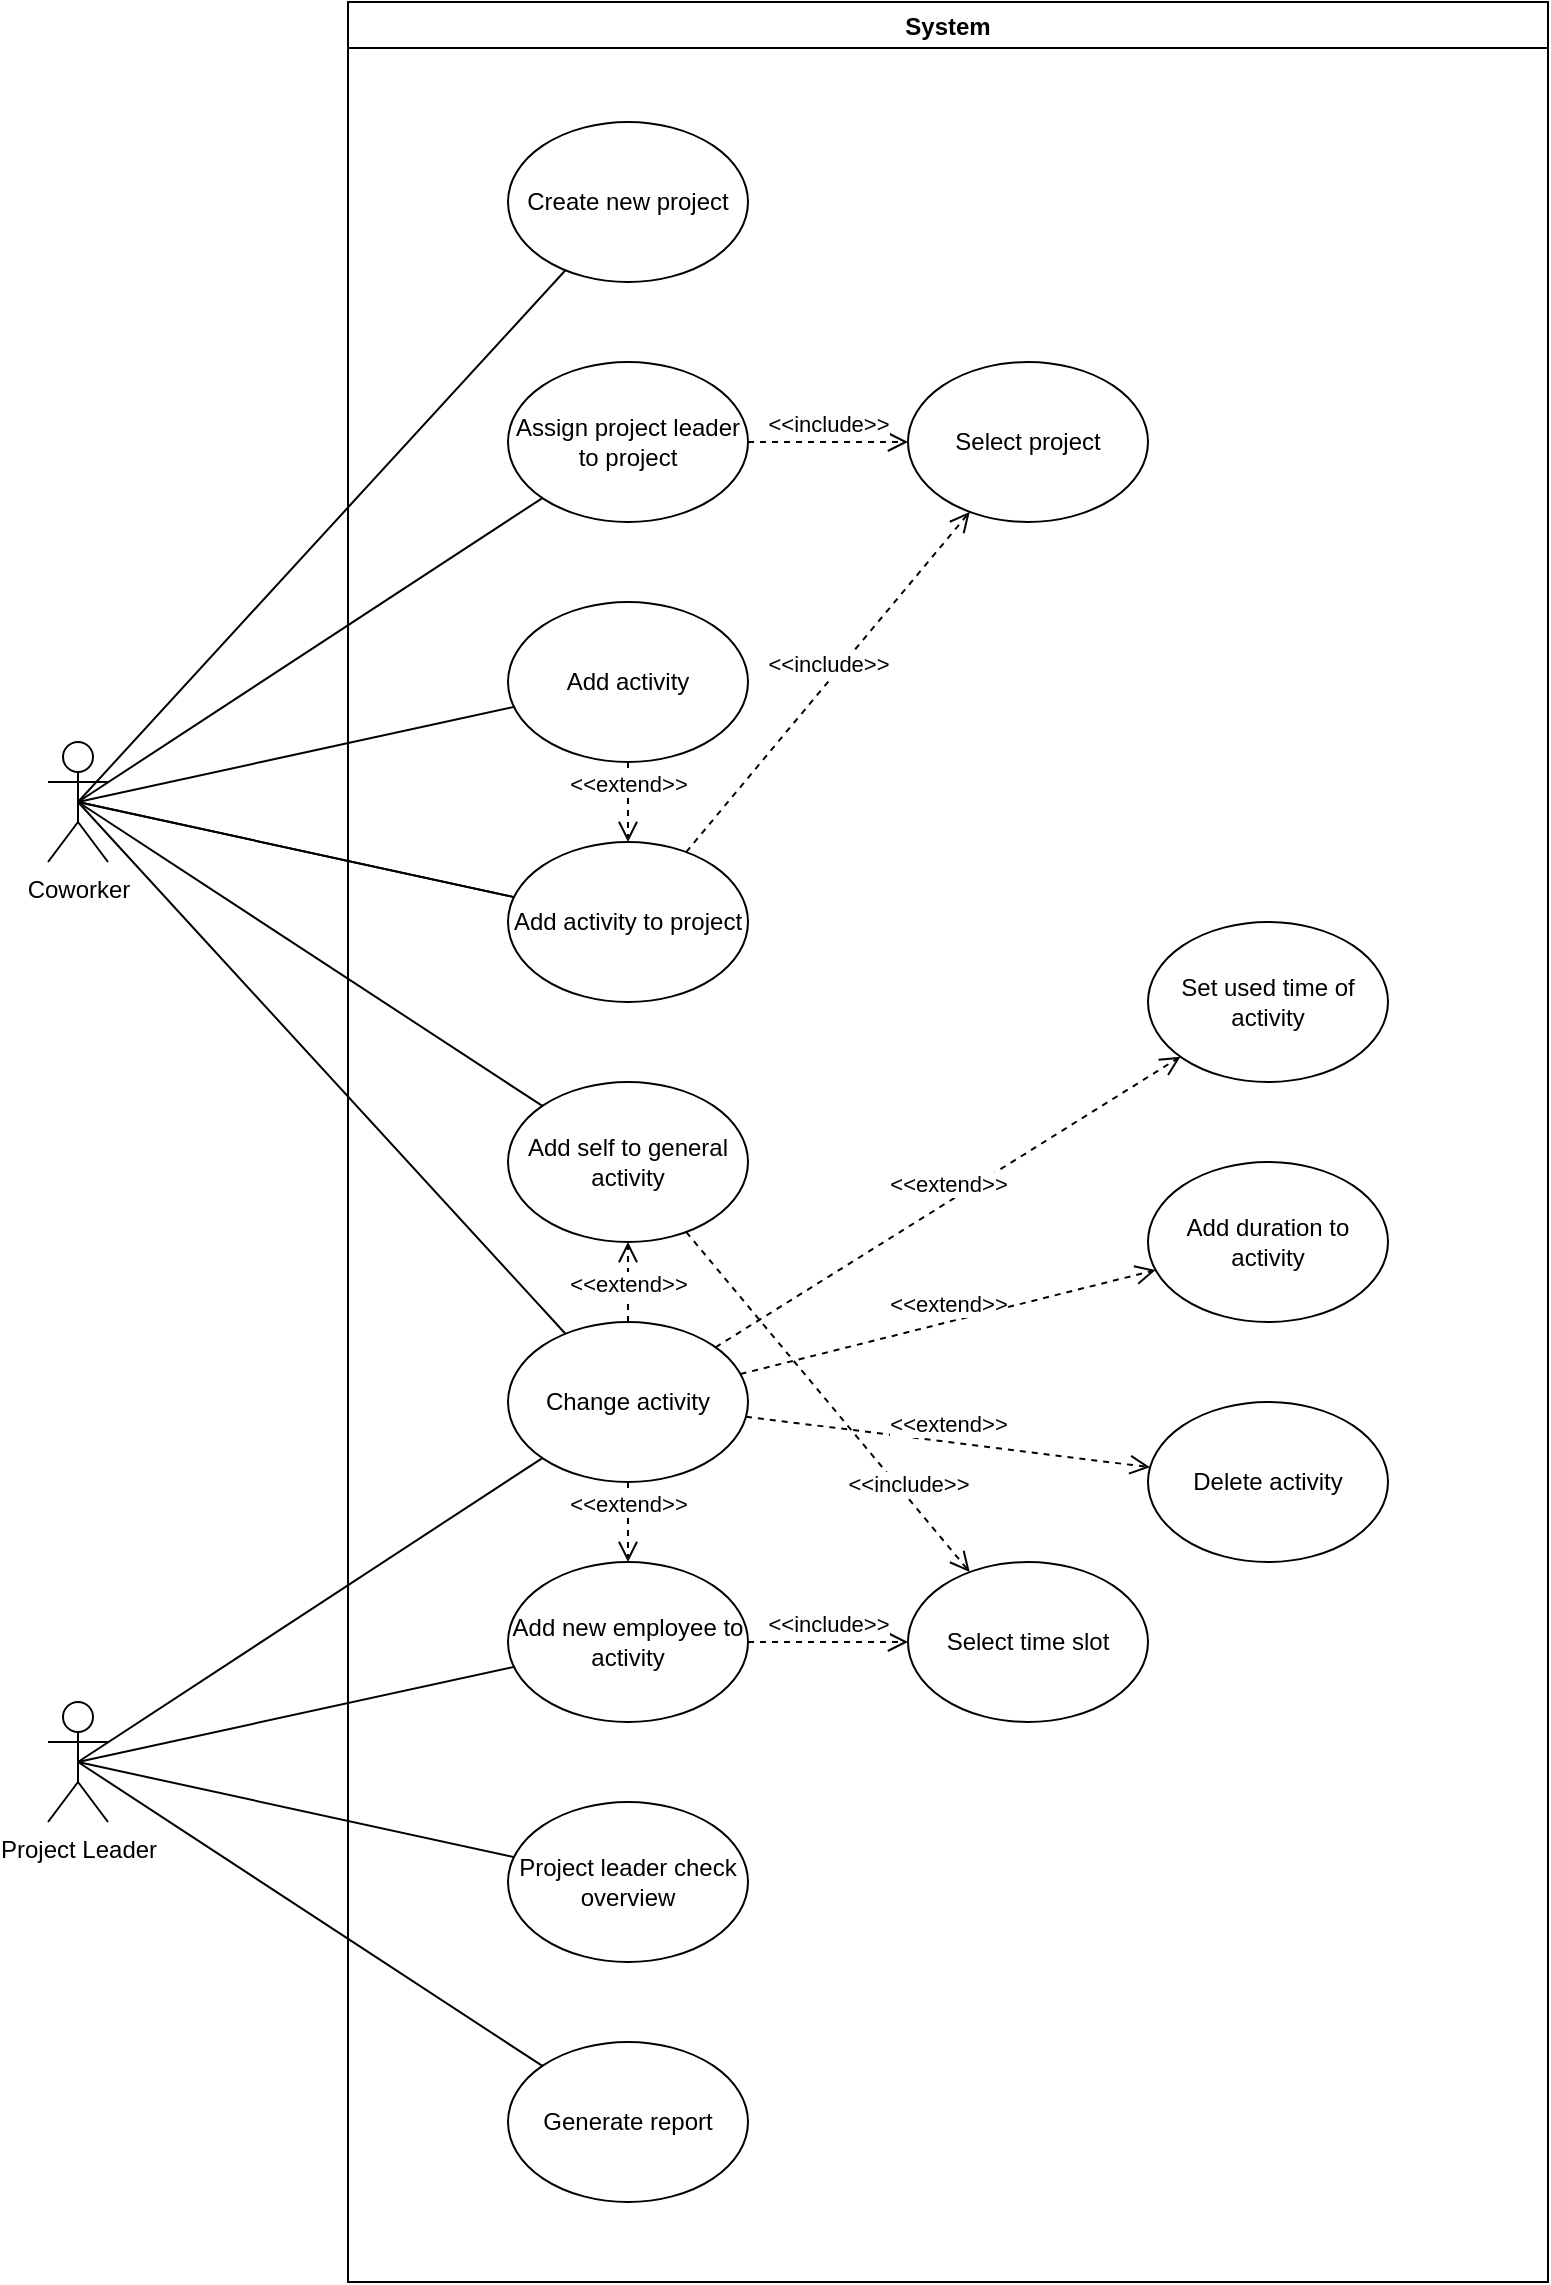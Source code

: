 <mxfile version="24.0.4" type="device">
  <diagram id="C5RBs43oDa-KdzZeNtuy" name="Page-1">
    <mxGraphModel dx="1781" dy="1826" grid="1" gridSize="10" guides="1" tooltips="1" connect="1" arrows="1" fold="1" page="1" pageScale="1" pageWidth="827" pageHeight="1169" math="0" shadow="0">
      <root>
        <mxCell id="WIyWlLk6GJQsqaUBKTNV-0" />
        <mxCell id="WIyWlLk6GJQsqaUBKTNV-1" parent="WIyWlLk6GJQsqaUBKTNV-0" />
        <mxCell id="_tuZx3d6SsQcYg9LipAr-0" value="System" style="swimlane;" parent="WIyWlLk6GJQsqaUBKTNV-1" vertex="1">
          <mxGeometry x="-160" y="-100" width="600" height="1140" as="geometry" />
        </mxCell>
        <mxCell id="_tuZx3d6SsQcYg9LipAr-9" value="Delete activity" style="ellipse;whiteSpace=wrap;html=1;" parent="_tuZx3d6SsQcYg9LipAr-0" vertex="1">
          <mxGeometry x="400" y="700" width="120" height="80" as="geometry" />
        </mxCell>
        <mxCell id="_tuZx3d6SsQcYg9LipAr-8" value="Add new employee to activity" style="ellipse;whiteSpace=wrap;html=1;" parent="_tuZx3d6SsQcYg9LipAr-0" vertex="1">
          <mxGeometry x="80" y="780" width="120" height="80" as="geometry" />
        </mxCell>
        <mxCell id="_tuZx3d6SsQcYg9LipAr-7" value="Project leader check overview" style="ellipse;whiteSpace=wrap;html=1;" parent="_tuZx3d6SsQcYg9LipAr-0" vertex="1">
          <mxGeometry x="80" y="900" width="120" height="80" as="geometry" />
        </mxCell>
        <mxCell id="_tuZx3d6SsQcYg9LipAr-5" value="Set used time of activity" style="ellipse;whiteSpace=wrap;html=1;" parent="_tuZx3d6SsQcYg9LipAr-0" vertex="1">
          <mxGeometry x="400" y="460" width="120" height="80" as="geometry" />
        </mxCell>
        <mxCell id="_tuZx3d6SsQcYg9LipAr-4" value="Create new project" style="ellipse;whiteSpace=wrap;html=1;" parent="_tuZx3d6SsQcYg9LipAr-0" vertex="1">
          <mxGeometry x="80" y="60" width="120" height="80" as="geometry" />
        </mxCell>
        <mxCell id="4wVrMPI1yhIBXImdUpQy-7" value="Generate report" style="ellipse;whiteSpace=wrap;html=1;" parent="_tuZx3d6SsQcYg9LipAr-0" vertex="1">
          <mxGeometry x="80" y="1020" width="120" height="80" as="geometry" />
        </mxCell>
        <mxCell id="4wVrMPI1yhIBXImdUpQy-9" value="Add duration to activity" style="ellipse;whiteSpace=wrap;html=1;" parent="_tuZx3d6SsQcYg9LipAr-0" vertex="1">
          <mxGeometry x="400" y="580" width="120" height="80" as="geometry" />
        </mxCell>
        <mxCell id="_tuZx3d6SsQcYg9LipAr-3" value="Assign project leader to project" style="ellipse;whiteSpace=wrap;html=1;" parent="_tuZx3d6SsQcYg9LipAr-0" vertex="1">
          <mxGeometry x="80" y="180" width="120" height="80" as="geometry" />
        </mxCell>
        <mxCell id="4wVrMPI1yhIBXImdUpQy-2" value="Add activity to project" style="ellipse;whiteSpace=wrap;html=1;" parent="_tuZx3d6SsQcYg9LipAr-0" vertex="1">
          <mxGeometry x="80" y="420" width="120" height="80" as="geometry" />
        </mxCell>
        <mxCell id="_tuZx3d6SsQcYg9LipAr-10" value="Add activity" style="ellipse;whiteSpace=wrap;html=1;" parent="_tuZx3d6SsQcYg9LipAr-0" vertex="1">
          <mxGeometry x="80" y="300" width="120" height="80" as="geometry" />
        </mxCell>
        <mxCell id="rPGj42Dn5PFy085iagxR-2" value="Change activity" style="ellipse;whiteSpace=wrap;html=1;" parent="_tuZx3d6SsQcYg9LipAr-0" vertex="1">
          <mxGeometry x="80" y="660" width="120" height="80" as="geometry" />
        </mxCell>
        <mxCell id="rPGj42Dn5PFy085iagxR-4" value="&amp;lt;&amp;lt;extend&amp;gt;&amp;gt;" style="html=1;verticalAlign=bottom;endArrow=open;dashed=1;endSize=8;curved=0;rounded=0;" parent="_tuZx3d6SsQcYg9LipAr-0" source="_tuZx3d6SsQcYg9LipAr-10" target="4wVrMPI1yhIBXImdUpQy-2" edge="1">
          <mxGeometry relative="1" as="geometry">
            <mxPoint x="120" y="381" as="sourcePoint" />
            <mxPoint x="120" y="421" as="targetPoint" />
          </mxGeometry>
        </mxCell>
        <mxCell id="rPGj42Dn5PFy085iagxR-5" value="Select project" style="ellipse;whiteSpace=wrap;html=1;" parent="_tuZx3d6SsQcYg9LipAr-0" vertex="1">
          <mxGeometry x="280" y="180" width="120" height="80" as="geometry" />
        </mxCell>
        <mxCell id="rPGj42Dn5PFy085iagxR-6" value="&amp;lt;&amp;lt;extend&amp;gt;&amp;gt;" style="html=1;verticalAlign=bottom;endArrow=open;dashed=1;endSize=8;curved=0;rounded=0;" parent="_tuZx3d6SsQcYg9LipAr-0" source="rPGj42Dn5PFy085iagxR-2" target="_tuZx3d6SsQcYg9LipAr-8" edge="1">
          <mxGeometry relative="1" as="geometry">
            <mxPoint x="130" y="430" as="sourcePoint" />
            <mxPoint x="130" y="390" as="targetPoint" />
          </mxGeometry>
        </mxCell>
        <mxCell id="rPGj42Dn5PFy085iagxR-15" value="&amp;lt;&amp;lt;extend&amp;gt;&amp;gt;" style="html=1;verticalAlign=bottom;endArrow=open;dashed=1;endSize=8;curved=0;rounded=0;" parent="_tuZx3d6SsQcYg9LipAr-0" source="rPGj42Dn5PFy085iagxR-2" target="_tuZx3d6SsQcYg9LipAr-5" edge="1">
          <mxGeometry relative="1" as="geometry">
            <mxPoint x="130" y="390" as="sourcePoint" />
            <mxPoint x="130" y="430" as="targetPoint" />
          </mxGeometry>
        </mxCell>
        <mxCell id="rPGj42Dn5PFy085iagxR-16" value="&amp;lt;&amp;lt;extend&amp;gt;&amp;gt;" style="html=1;verticalAlign=bottom;endArrow=open;dashed=1;endSize=8;curved=0;rounded=0;" parent="_tuZx3d6SsQcYg9LipAr-0" source="rPGj42Dn5PFy085iagxR-2" target="4wVrMPI1yhIBXImdUpQy-9" edge="1">
          <mxGeometry relative="1" as="geometry">
            <mxPoint x="175" y="563" as="sourcePoint" />
            <mxPoint x="285" y="497" as="targetPoint" />
          </mxGeometry>
        </mxCell>
        <mxCell id="rPGj42Dn5PFy085iagxR-17" value="&amp;lt;&amp;lt;extend&amp;gt;&amp;gt;" style="html=1;verticalAlign=bottom;endArrow=open;dashed=1;endSize=8;curved=0;rounded=0;" parent="_tuZx3d6SsQcYg9LipAr-0" source="rPGj42Dn5PFy085iagxR-2" target="_tuZx3d6SsQcYg9LipAr-9" edge="1">
          <mxGeometry relative="1" as="geometry">
            <mxPoint x="185" y="573" as="sourcePoint" />
            <mxPoint x="295" y="507" as="targetPoint" />
          </mxGeometry>
        </mxCell>
        <mxCell id="rPGj42Dn5PFy085iagxR-18" value="&amp;lt;&amp;lt;include&amp;gt;&amp;gt;" style="html=1;verticalAlign=bottom;endArrow=open;dashed=1;endSize=8;curved=0;rounded=0;" parent="_tuZx3d6SsQcYg9LipAr-0" source="4wVrMPI1yhIBXImdUpQy-2" target="rPGj42Dn5PFy085iagxR-5" edge="1">
          <mxGeometry relative="1" as="geometry">
            <mxPoint x="195" y="583" as="sourcePoint" />
            <mxPoint x="305" y="517" as="targetPoint" />
          </mxGeometry>
        </mxCell>
        <mxCell id="rPGj42Dn5PFy085iagxR-19" value="&amp;lt;&amp;lt;include&amp;gt;&amp;gt;" style="html=1;verticalAlign=bottom;endArrow=open;dashed=1;endSize=8;curved=0;rounded=0;" parent="_tuZx3d6SsQcYg9LipAr-0" source="_tuZx3d6SsQcYg9LipAr-3" target="rPGj42Dn5PFy085iagxR-5" edge="1">
          <mxGeometry relative="1" as="geometry">
            <mxPoint x="169" y="440" as="sourcePoint" />
            <mxPoint x="391" y="270" as="targetPoint" />
          </mxGeometry>
        </mxCell>
        <mxCell id="LpXUzxfKxWoPRgX6sEe0-1" value="Select time slot" style="ellipse;whiteSpace=wrap;html=1;" parent="_tuZx3d6SsQcYg9LipAr-0" vertex="1">
          <mxGeometry x="280" y="780" width="120" height="80" as="geometry" />
        </mxCell>
        <mxCell id="LpXUzxfKxWoPRgX6sEe0-2" value="&amp;lt;&amp;lt;include&amp;gt;&amp;gt;" style="html=1;verticalAlign=bottom;endArrow=open;dashed=1;endSize=8;curved=0;rounded=0;" parent="_tuZx3d6SsQcYg9LipAr-0" source="_tuZx3d6SsQcYg9LipAr-8" target="LpXUzxfKxWoPRgX6sEe0-1" edge="1">
          <mxGeometry relative="1" as="geometry">
            <mxPoint x="210" y="230" as="sourcePoint" />
            <mxPoint x="290" y="230" as="targetPoint" />
          </mxGeometry>
        </mxCell>
        <mxCell id="LpXUzxfKxWoPRgX6sEe0-3" value="Add self to general activity" style="ellipse;whiteSpace=wrap;html=1;" parent="_tuZx3d6SsQcYg9LipAr-0" vertex="1">
          <mxGeometry x="80" y="540" width="120" height="80" as="geometry" />
        </mxCell>
        <mxCell id="LpXUzxfKxWoPRgX6sEe0-4" value="&amp;lt;&amp;lt;extend&amp;gt;&amp;gt;" style="html=1;verticalAlign=bottom;endArrow=open;dashed=1;endSize=8;curved=0;rounded=0;" parent="_tuZx3d6SsQcYg9LipAr-0" source="rPGj42Dn5PFy085iagxR-2" target="LpXUzxfKxWoPRgX6sEe0-3" edge="1">
          <mxGeometry x="-0.5" relative="1" as="geometry">
            <mxPoint x="150" y="790" as="sourcePoint" />
            <mxPoint x="210" y="740" as="targetPoint" />
            <mxPoint as="offset" />
          </mxGeometry>
        </mxCell>
        <mxCell id="LpXUzxfKxWoPRgX6sEe0-6" value="&amp;lt;&amp;lt;include&amp;gt;&amp;gt;" style="html=1;verticalAlign=bottom;endArrow=open;dashed=1;endSize=8;curved=0;rounded=0;" parent="_tuZx3d6SsQcYg9LipAr-0" source="LpXUzxfKxWoPRgX6sEe0-3" target="LpXUzxfKxWoPRgX6sEe0-1" edge="1">
          <mxGeometry x="0.578" y="-1" relative="1" as="geometry">
            <mxPoint x="210" y="230" as="sourcePoint" />
            <mxPoint x="290" y="230" as="targetPoint" />
            <mxPoint as="offset" />
          </mxGeometry>
        </mxCell>
        <mxCell id="_tuZx3d6SsQcYg9LipAr-1" value="Coworker" style="shape=umlActor;verticalLabelPosition=bottom;verticalAlign=top;html=1;outlineConnect=0;" parent="WIyWlLk6GJQsqaUBKTNV-1" vertex="1">
          <mxGeometry x="-310" y="270" width="30" height="60" as="geometry" />
        </mxCell>
        <mxCell id="4wVrMPI1yhIBXImdUpQy-12" value="Project Leader" style="shape=umlActor;verticalLabelPosition=bottom;verticalAlign=top;html=1;outlineConnect=0;" parent="WIyWlLk6GJQsqaUBKTNV-1" vertex="1">
          <mxGeometry x="-310" y="750" width="30" height="60" as="geometry" />
        </mxCell>
        <mxCell id="rPGj42Dn5PFy085iagxR-0" value="" style="endArrow=none;html=1;rounded=0;exitX=0.5;exitY=0.5;exitDx=0;exitDy=0;exitPerimeter=0;" parent="WIyWlLk6GJQsqaUBKTNV-1" source="_tuZx3d6SsQcYg9LipAr-1" target="_tuZx3d6SsQcYg9LipAr-4" edge="1">
          <mxGeometry width="50" height="50" relative="1" as="geometry">
            <mxPoint x="-50" y="240" as="sourcePoint" />
            <mxPoint y="190" as="targetPoint" />
          </mxGeometry>
        </mxCell>
        <mxCell id="rPGj42Dn5PFy085iagxR-1" value="" style="endArrow=none;html=1;rounded=0;exitX=0.5;exitY=0.5;exitDx=0;exitDy=0;exitPerimeter=0;" parent="WIyWlLk6GJQsqaUBKTNV-1" source="_tuZx3d6SsQcYg9LipAr-1" target="_tuZx3d6SsQcYg9LipAr-10" edge="1">
          <mxGeometry width="50" height="50" relative="1" as="geometry">
            <mxPoint x="-50" y="180" as="sourcePoint" />
            <mxPoint y="130" as="targetPoint" />
          </mxGeometry>
        </mxCell>
        <mxCell id="rPGj42Dn5PFy085iagxR-7" value="" style="endArrow=none;html=1;rounded=0;exitX=0.5;exitY=0.5;exitDx=0;exitDy=0;exitPerimeter=0;" parent="WIyWlLk6GJQsqaUBKTNV-1" source="_tuZx3d6SsQcYg9LipAr-1" target="_tuZx3d6SsQcYg9LipAr-3" edge="1">
          <mxGeometry width="50" height="50" relative="1" as="geometry">
            <mxPoint x="50" y="210" as="sourcePoint" />
            <mxPoint x="-40" y="150" as="targetPoint" />
          </mxGeometry>
        </mxCell>
        <mxCell id="rPGj42Dn5PFy085iagxR-9" value="" style="endArrow=none;html=1;rounded=0;exitX=0.5;exitY=0.5;exitDx=0;exitDy=0;exitPerimeter=0;" parent="WIyWlLk6GJQsqaUBKTNV-1" source="_tuZx3d6SsQcYg9LipAr-1" target="4wVrMPI1yhIBXImdUpQy-2" edge="1">
          <mxGeometry width="50" height="50" relative="1" as="geometry">
            <mxPoint x="50" y="460" as="sourcePoint" />
            <mxPoint x="100" y="410" as="targetPoint" />
          </mxGeometry>
        </mxCell>
        <mxCell id="rPGj42Dn5PFy085iagxR-10" value="" style="endArrow=none;html=1;rounded=0;exitX=0.5;exitY=0.5;exitDx=0;exitDy=0;exitPerimeter=0;" parent="WIyWlLk6GJQsqaUBKTNV-1" source="4wVrMPI1yhIBXImdUpQy-12" target="rPGj42Dn5PFy085iagxR-2" edge="1">
          <mxGeometry width="50" height="50" relative="1" as="geometry">
            <mxPoint x="50" y="610" as="sourcePoint" />
            <mxPoint x="100" y="560" as="targetPoint" />
          </mxGeometry>
        </mxCell>
        <mxCell id="rPGj42Dn5PFy085iagxR-11" value="" style="endArrow=none;html=1;rounded=0;exitX=0.5;exitY=0.5;exitDx=0;exitDy=0;exitPerimeter=0;" parent="WIyWlLk6GJQsqaUBKTNV-1" source="_tuZx3d6SsQcYg9LipAr-1" target="rPGj42Dn5PFy085iagxR-2" edge="1">
          <mxGeometry width="50" height="50" relative="1" as="geometry">
            <mxPoint x="50" y="450" as="sourcePoint" />
            <mxPoint x="100" y="400" as="targetPoint" />
          </mxGeometry>
        </mxCell>
        <mxCell id="rPGj42Dn5PFy085iagxR-12" value="" style="endArrow=none;html=1;rounded=0;exitX=0.5;exitY=0.5;exitDx=0;exitDy=0;exitPerimeter=0;" parent="WIyWlLk6GJQsqaUBKTNV-1" source="4wVrMPI1yhIBXImdUpQy-12" target="_tuZx3d6SsQcYg9LipAr-8" edge="1">
          <mxGeometry width="50" height="50" relative="1" as="geometry">
            <mxPoint x="50" y="450" as="sourcePoint" />
            <mxPoint x="100" y="400" as="targetPoint" />
          </mxGeometry>
        </mxCell>
        <mxCell id="rPGj42Dn5PFy085iagxR-13" value="" style="endArrow=none;html=1;rounded=0;exitX=0.5;exitY=0.5;exitDx=0;exitDy=0;exitPerimeter=0;" parent="WIyWlLk6GJQsqaUBKTNV-1" source="4wVrMPI1yhIBXImdUpQy-12" target="_tuZx3d6SsQcYg9LipAr-7" edge="1">
          <mxGeometry width="50" height="50" relative="1" as="geometry">
            <mxPoint x="50" y="500" as="sourcePoint" />
            <mxPoint x="100" y="450" as="targetPoint" />
          </mxGeometry>
        </mxCell>
        <mxCell id="rPGj42Dn5PFy085iagxR-14" value="" style="endArrow=none;html=1;rounded=0;exitX=0.5;exitY=0.5;exitDx=0;exitDy=0;exitPerimeter=0;" parent="WIyWlLk6GJQsqaUBKTNV-1" source="4wVrMPI1yhIBXImdUpQy-12" target="4wVrMPI1yhIBXImdUpQy-7" edge="1">
          <mxGeometry width="50" height="50" relative="1" as="geometry">
            <mxPoint x="50" y="410" as="sourcePoint" />
            <mxPoint x="100" y="360" as="targetPoint" />
          </mxGeometry>
        </mxCell>
        <mxCell id="LpXUzxfKxWoPRgX6sEe0-5" value="" style="endArrow=none;html=1;rounded=0;exitX=0.5;exitY=0.5;exitDx=0;exitDy=0;exitPerimeter=0;" parent="WIyWlLk6GJQsqaUBKTNV-1" source="_tuZx3d6SsQcYg9LipAr-1" target="4wVrMPI1yhIBXImdUpQy-2" edge="1">
          <mxGeometry width="50" height="50" relative="1" as="geometry">
            <mxPoint x="10" y="550" as="sourcePoint" />
            <mxPoint x="60" y="500" as="targetPoint" />
          </mxGeometry>
        </mxCell>
        <mxCell id="cpUKdmps0pBjbsjTyjM9-0" value="" style="endArrow=none;html=1;rounded=0;exitX=0.5;exitY=0.5;exitDx=0;exitDy=0;exitPerimeter=0;" edge="1" parent="WIyWlLk6GJQsqaUBKTNV-1" source="_tuZx3d6SsQcYg9LipAr-1" target="LpXUzxfKxWoPRgX6sEe0-3">
          <mxGeometry width="50" height="50" relative="1" as="geometry">
            <mxPoint x="-20" y="400" as="sourcePoint" />
            <mxPoint x="30" y="350" as="targetPoint" />
          </mxGeometry>
        </mxCell>
      </root>
    </mxGraphModel>
  </diagram>
</mxfile>
